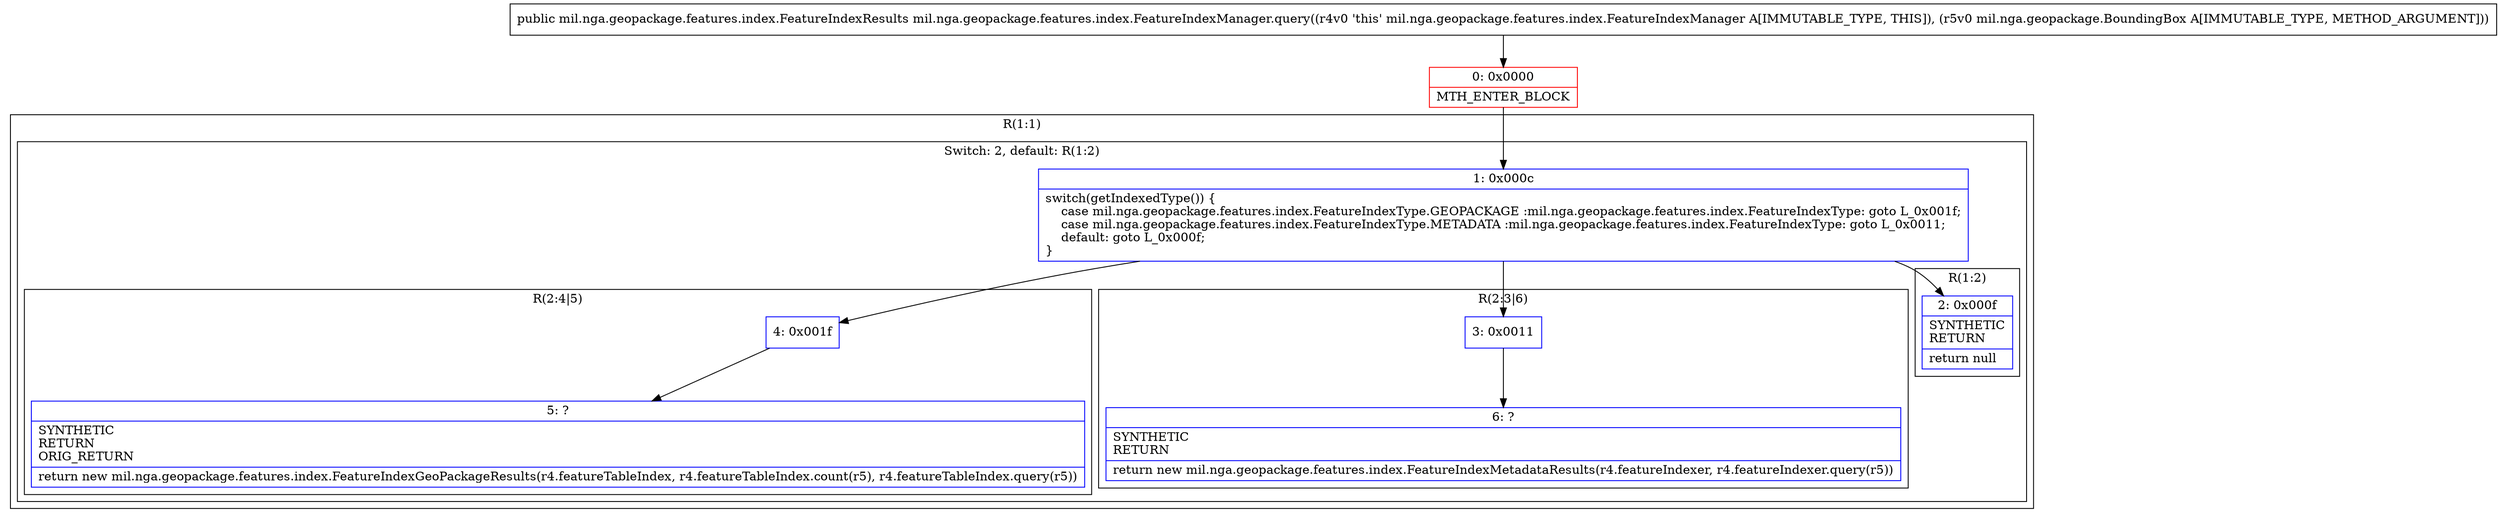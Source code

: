 digraph "CFG formil.nga.geopackage.features.index.FeatureIndexManager.query(Lmil\/nga\/geopackage\/BoundingBox;)Lmil\/nga\/geopackage\/features\/index\/FeatureIndexResults;" {
subgraph cluster_Region_191987215 {
label = "R(1:1)";
node [shape=record,color=blue];
subgraph cluster_SwitchRegion_808863329 {
label = "Switch: 2, default: R(1:2)";
node [shape=record,color=blue];
Node_1 [shape=record,label="{1\:\ 0x000c|switch(getIndexedType()) \{\l    case mil.nga.geopackage.features.index.FeatureIndexType.GEOPACKAGE :mil.nga.geopackage.features.index.FeatureIndexType: goto L_0x001f;\l    case mil.nga.geopackage.features.index.FeatureIndexType.METADATA :mil.nga.geopackage.features.index.FeatureIndexType: goto L_0x0011;\l    default: goto L_0x000f;\l\}\l}"];
subgraph cluster_Region_145987185 {
label = "R(2:4|5)";
node [shape=record,color=blue];
Node_4 [shape=record,label="{4\:\ 0x001f}"];
Node_5 [shape=record,label="{5\:\ ?|SYNTHETIC\lRETURN\lORIG_RETURN\l|return new mil.nga.geopackage.features.index.FeatureIndexGeoPackageResults(r4.featureTableIndex, r4.featureTableIndex.count(r5), r4.featureTableIndex.query(r5))\l}"];
}
subgraph cluster_Region_2102772389 {
label = "R(2:3|6)";
node [shape=record,color=blue];
Node_3 [shape=record,label="{3\:\ 0x0011}"];
Node_6 [shape=record,label="{6\:\ ?|SYNTHETIC\lRETURN\l|return new mil.nga.geopackage.features.index.FeatureIndexMetadataResults(r4.featureIndexer, r4.featureIndexer.query(r5))\l}"];
}
subgraph cluster_Region_2111064582 {
label = "R(1:2)";
node [shape=record,color=blue];
Node_2 [shape=record,label="{2\:\ 0x000f|SYNTHETIC\lRETURN\l|return null\l}"];
}
}
}
Node_0 [shape=record,color=red,label="{0\:\ 0x0000|MTH_ENTER_BLOCK\l}"];
MethodNode[shape=record,label="{public mil.nga.geopackage.features.index.FeatureIndexResults mil.nga.geopackage.features.index.FeatureIndexManager.query((r4v0 'this' mil.nga.geopackage.features.index.FeatureIndexManager A[IMMUTABLE_TYPE, THIS]), (r5v0 mil.nga.geopackage.BoundingBox A[IMMUTABLE_TYPE, METHOD_ARGUMENT])) }"];
MethodNode -> Node_0;
Node_1 -> Node_2;
Node_1 -> Node_3;
Node_1 -> Node_4;
Node_4 -> Node_5;
Node_3 -> Node_6;
Node_0 -> Node_1;
}

